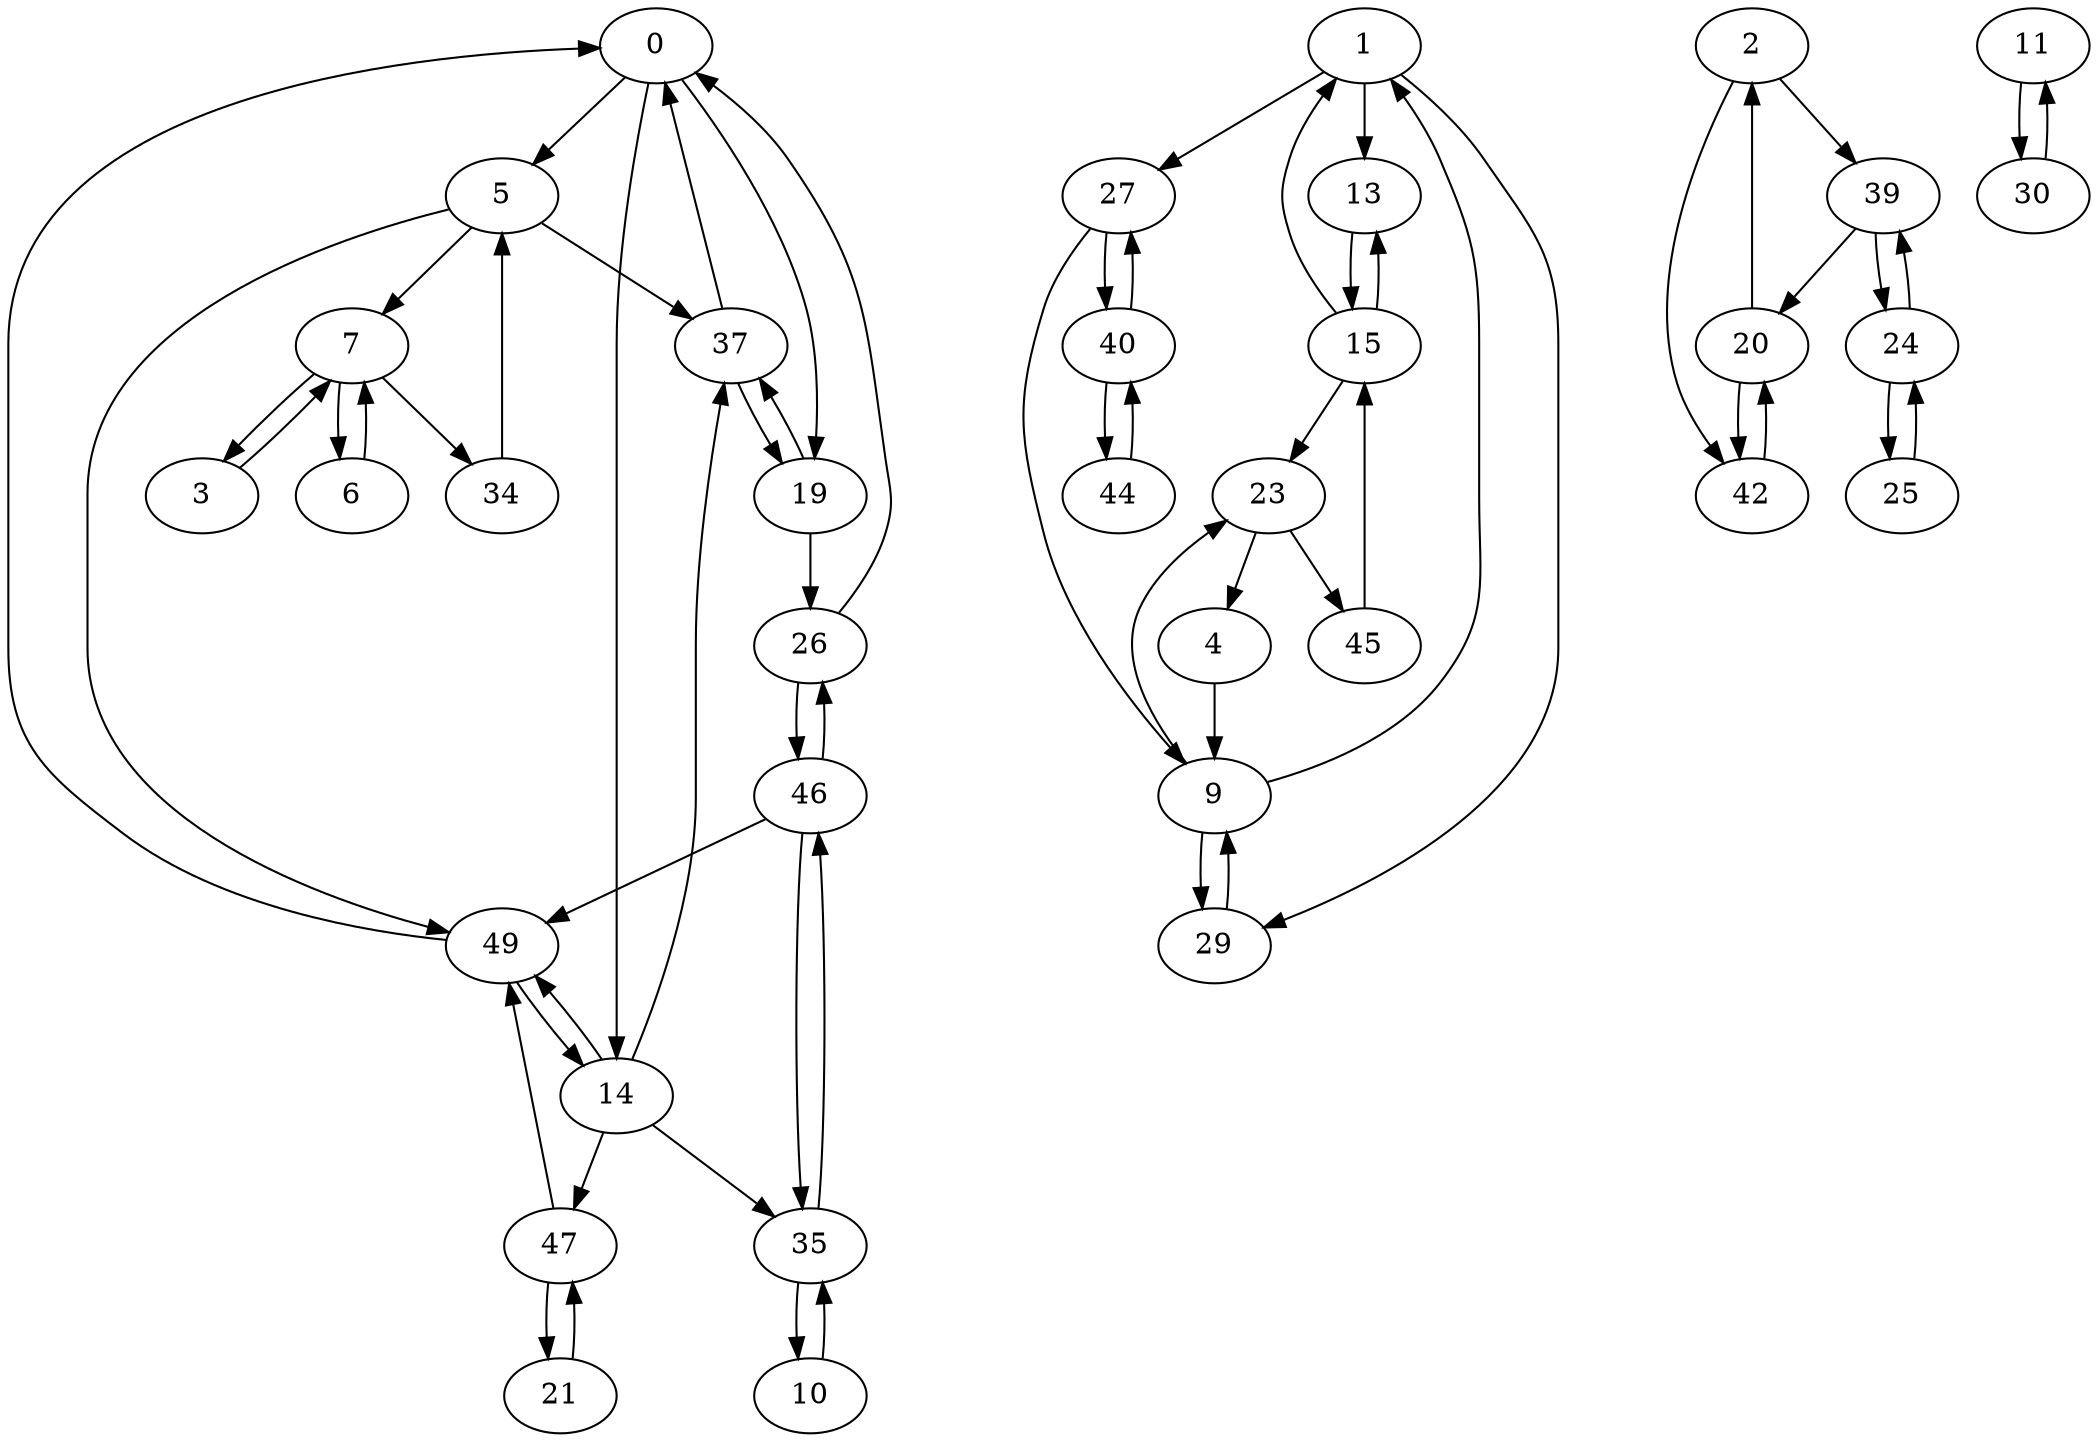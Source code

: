 digraph G {
  0 -> 5;
  0 -> 14;
  0 -> 19;
  1 -> 13;
  1 -> 27;
  1 -> 29;
  2 -> 39;
  2 -> 42;
  3 -> 7;
  4 -> 9;
  5 -> 7;
  5 -> 37;
  5 -> 49;
  6 -> 7;
  7 -> 3;
  7 -> 6;
  7 -> 34;
  9 -> 1;
  9 -> 23;
  9 -> 29;
  10 -> 35;
  11 -> 30;
  13 -> 15;
  14 -> 35;
  14 -> 37;
  14 -> 47;
  14 -> 49;
  15 -> 1;
  15 -> 13;
  15 -> 23;
  19 -> 26;
  19 -> 37;
  20 -> 2;
  20 -> 42;
  21 -> 47;
  23 -> 4;
  23 -> 45;
  24 -> 25;
  24 -> 39;
  25 -> 24;
  26 -> 0;
  26 -> 46;
  27 -> 9;
  27 -> 40;
  29 -> 9;
  30 -> 11;
  34 -> 5;
  35 -> 10;
  35 -> 46;
  37 -> 0;
  37 -> 19;
  39 -> 20;
  39 -> 24;
  40 -> 27;
  40 -> 44;
  42 -> 20;
  44 -> 40;
  45 -> 15;
  46 -> 26;
  46 -> 35;
  46 -> 49;
  47 -> 21;
  47 -> 49;
  49 -> 0;
  49 -> 14;
}